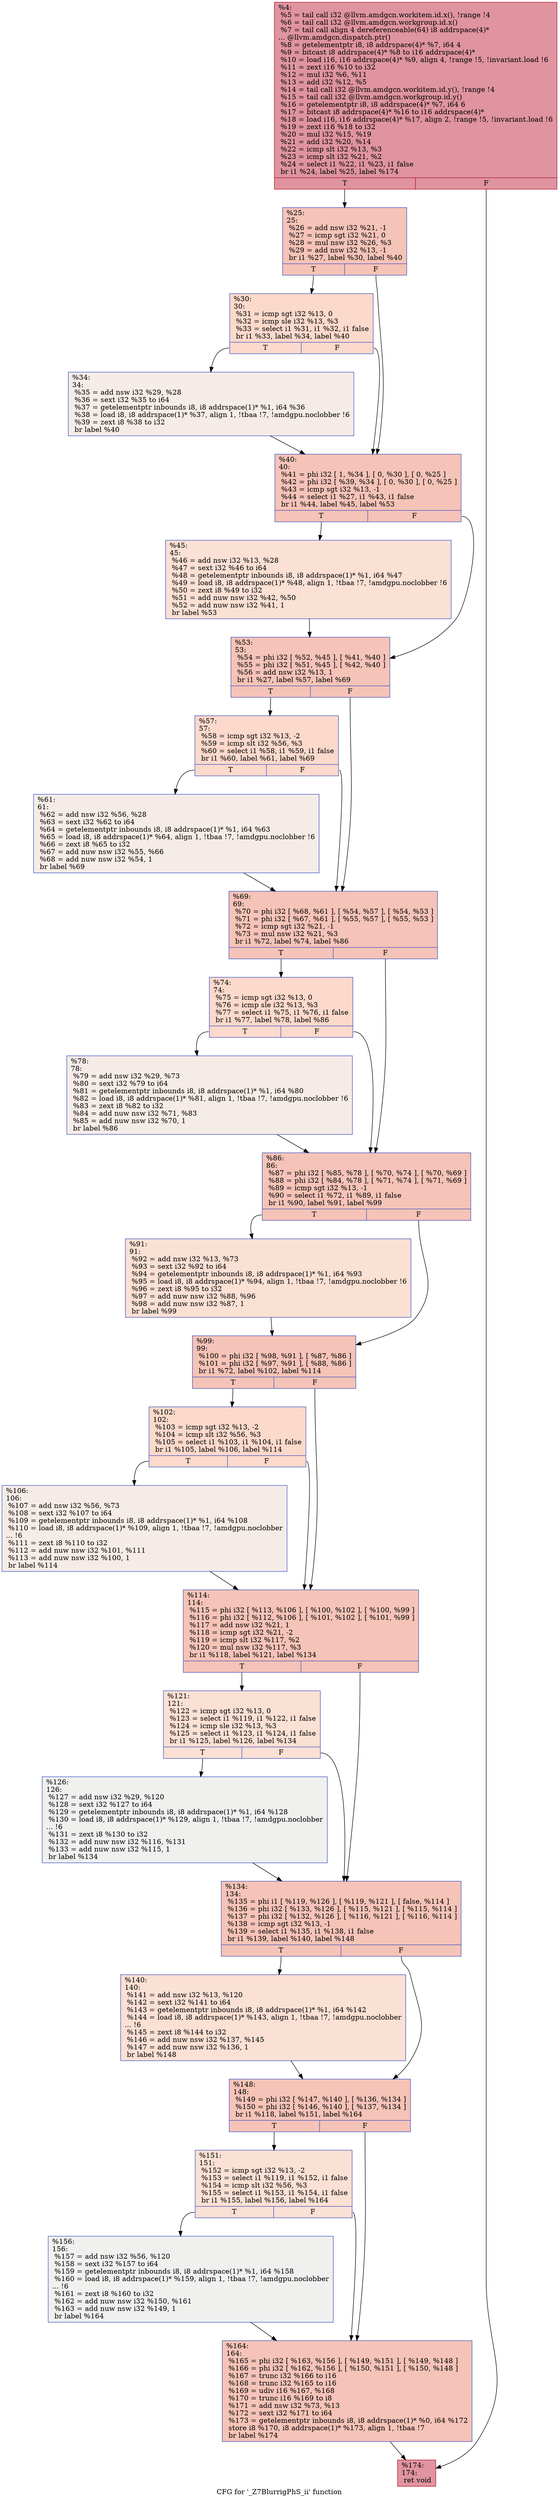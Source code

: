 digraph "CFG for '_Z7BlurrigPhS_ii' function" {
	label="CFG for '_Z7BlurrigPhS_ii' function";

	Node0x5297ed0 [shape=record,color="#b70d28ff", style=filled, fillcolor="#b70d2870",label="{%4:\l  %5 = tail call i32 @llvm.amdgcn.workitem.id.x(), !range !4\l  %6 = tail call i32 @llvm.amdgcn.workgroup.id.x()\l  %7 = tail call align 4 dereferenceable(64) i8 addrspace(4)*\l... @llvm.amdgcn.dispatch.ptr()\l  %8 = getelementptr i8, i8 addrspace(4)* %7, i64 4\l  %9 = bitcast i8 addrspace(4)* %8 to i16 addrspace(4)*\l  %10 = load i16, i16 addrspace(4)* %9, align 4, !range !5, !invariant.load !6\l  %11 = zext i16 %10 to i32\l  %12 = mul i32 %6, %11\l  %13 = add i32 %12, %5\l  %14 = tail call i32 @llvm.amdgcn.workitem.id.y(), !range !4\l  %15 = tail call i32 @llvm.amdgcn.workgroup.id.y()\l  %16 = getelementptr i8, i8 addrspace(4)* %7, i64 6\l  %17 = bitcast i8 addrspace(4)* %16 to i16 addrspace(4)*\l  %18 = load i16, i16 addrspace(4)* %17, align 2, !range !5, !invariant.load !6\l  %19 = zext i16 %18 to i32\l  %20 = mul i32 %15, %19\l  %21 = add i32 %20, %14\l  %22 = icmp slt i32 %13, %3\l  %23 = icmp slt i32 %21, %2\l  %24 = select i1 %22, i1 %23, i1 false\l  br i1 %24, label %25, label %174\l|{<s0>T|<s1>F}}"];
	Node0x5297ed0:s0 -> Node0x529b980;
	Node0x5297ed0:s1 -> Node0x529ba10;
	Node0x529b980 [shape=record,color="#3d50c3ff", style=filled, fillcolor="#e8765c70",label="{%25:\l25:                                               \l  %26 = add nsw i32 %21, -1\l  %27 = icmp sgt i32 %21, 0\l  %28 = mul nsw i32 %26, %3\l  %29 = add nsw i32 %13, -1\l  br i1 %27, label %30, label %40\l|{<s0>T|<s1>F}}"];
	Node0x529b980:s0 -> Node0x529bdf0;
	Node0x529b980:s1 -> Node0x529be40;
	Node0x529bdf0 [shape=record,color="#3d50c3ff", style=filled, fillcolor="#f7a88970",label="{%30:\l30:                                               \l  %31 = icmp sgt i32 %13, 0\l  %32 = icmp sle i32 %13, %3\l  %33 = select i1 %31, i1 %32, i1 false\l  br i1 %33, label %34, label %40\l|{<s0>T|<s1>F}}"];
	Node0x529bdf0:s0 -> Node0x529a890;
	Node0x529bdf0:s1 -> Node0x529be40;
	Node0x529a890 [shape=record,color="#3d50c3ff", style=filled, fillcolor="#ead5c970",label="{%34:\l34:                                               \l  %35 = add nsw i32 %29, %28\l  %36 = sext i32 %35 to i64\l  %37 = getelementptr inbounds i8, i8 addrspace(1)* %1, i64 %36\l  %38 = load i8, i8 addrspace(1)* %37, align 1, !tbaa !7, !amdgpu.noclobber !6\l  %39 = zext i8 %38 to i32\l  br label %40\l}"];
	Node0x529a890 -> Node0x529be40;
	Node0x529be40 [shape=record,color="#3d50c3ff", style=filled, fillcolor="#e8765c70",label="{%40:\l40:                                               \l  %41 = phi i32 [ 1, %34 ], [ 0, %30 ], [ 0, %25 ]\l  %42 = phi i32 [ %39, %34 ], [ 0, %30 ], [ 0, %25 ]\l  %43 = icmp sgt i32 %13, -1\l  %44 = select i1 %27, i1 %43, i1 false\l  br i1 %44, label %45, label %53\l|{<s0>T|<s1>F}}"];
	Node0x529be40:s0 -> Node0x529cae0;
	Node0x529be40:s1 -> Node0x529cb30;
	Node0x529cae0 [shape=record,color="#3d50c3ff", style=filled, fillcolor="#f7b99e70",label="{%45:\l45:                                               \l  %46 = add nsw i32 %13, %28\l  %47 = sext i32 %46 to i64\l  %48 = getelementptr inbounds i8, i8 addrspace(1)* %1, i64 %47\l  %49 = load i8, i8 addrspace(1)* %48, align 1, !tbaa !7, !amdgpu.noclobber !6\l  %50 = zext i8 %49 to i32\l  %51 = add nuw nsw i32 %42, %50\l  %52 = add nuw nsw i32 %41, 1\l  br label %53\l}"];
	Node0x529cae0 -> Node0x529cb30;
	Node0x529cb30 [shape=record,color="#3d50c3ff", style=filled, fillcolor="#e8765c70",label="{%53:\l53:                                               \l  %54 = phi i32 [ %52, %45 ], [ %41, %40 ]\l  %55 = phi i32 [ %51, %45 ], [ %42, %40 ]\l  %56 = add nsw i32 %13, 1\l  br i1 %27, label %57, label %69\l|{<s0>T|<s1>F}}"];
	Node0x529cb30:s0 -> Node0x529d880;
	Node0x529cb30:s1 -> Node0x529d8d0;
	Node0x529d880 [shape=record,color="#3d50c3ff", style=filled, fillcolor="#f7a88970",label="{%57:\l57:                                               \l  %58 = icmp sgt i32 %13, -2\l  %59 = icmp slt i32 %56, %3\l  %60 = select i1 %58, i1 %59, i1 false\l  br i1 %60, label %61, label %69\l|{<s0>T|<s1>F}}"];
	Node0x529d880:s0 -> Node0x529dc10;
	Node0x529d880:s1 -> Node0x529d8d0;
	Node0x529dc10 [shape=record,color="#3d50c3ff", style=filled, fillcolor="#ead5c970",label="{%61:\l61:                                               \l  %62 = add nsw i32 %56, %28\l  %63 = sext i32 %62 to i64\l  %64 = getelementptr inbounds i8, i8 addrspace(1)* %1, i64 %63\l  %65 = load i8, i8 addrspace(1)* %64, align 1, !tbaa !7, !amdgpu.noclobber !6\l  %66 = zext i8 %65 to i32\l  %67 = add nuw nsw i32 %55, %66\l  %68 = add nuw nsw i32 %54, 1\l  br label %69\l}"];
	Node0x529dc10 -> Node0x529d8d0;
	Node0x529d8d0 [shape=record,color="#3d50c3ff", style=filled, fillcolor="#e8765c70",label="{%69:\l69:                                               \l  %70 = phi i32 [ %68, %61 ], [ %54, %57 ], [ %54, %53 ]\l  %71 = phi i32 [ %67, %61 ], [ %55, %57 ], [ %55, %53 ]\l  %72 = icmp sgt i32 %21, -1\l  %73 = mul nsw i32 %21, %3\l  br i1 %72, label %74, label %86\l|{<s0>T|<s1>F}}"];
	Node0x529d8d0:s0 -> Node0x529e610;
	Node0x529d8d0:s1 -> Node0x529e660;
	Node0x529e610 [shape=record,color="#3d50c3ff", style=filled, fillcolor="#f7a88970",label="{%74:\l74:                                               \l  %75 = icmp sgt i32 %13, 0\l  %76 = icmp sle i32 %13, %3\l  %77 = select i1 %75, i1 %76, i1 false\l  br i1 %77, label %78, label %86\l|{<s0>T|<s1>F}}"];
	Node0x529e610:s0 -> Node0x529e970;
	Node0x529e610:s1 -> Node0x529e660;
	Node0x529e970 [shape=record,color="#3d50c3ff", style=filled, fillcolor="#ead5c970",label="{%78:\l78:                                               \l  %79 = add nsw i32 %29, %73\l  %80 = sext i32 %79 to i64\l  %81 = getelementptr inbounds i8, i8 addrspace(1)* %1, i64 %80\l  %82 = load i8, i8 addrspace(1)* %81, align 1, !tbaa !7, !amdgpu.noclobber !6\l  %83 = zext i8 %82 to i32\l  %84 = add nuw nsw i32 %71, %83\l  %85 = add nuw nsw i32 %70, 1\l  br label %86\l}"];
	Node0x529e970 -> Node0x529e660;
	Node0x529e660 [shape=record,color="#3d50c3ff", style=filled, fillcolor="#e8765c70",label="{%86:\l86:                                               \l  %87 = phi i32 [ %85, %78 ], [ %70, %74 ], [ %70, %69 ]\l  %88 = phi i32 [ %84, %78 ], [ %71, %74 ], [ %71, %69 ]\l  %89 = icmp sgt i32 %13, -1\l  %90 = select i1 %72, i1 %89, i1 false\l  br i1 %90, label %91, label %99\l|{<s0>T|<s1>F}}"];
	Node0x529e660:s0 -> Node0x529f160;
	Node0x529e660:s1 -> Node0x529f1b0;
	Node0x529f160 [shape=record,color="#3d50c3ff", style=filled, fillcolor="#f7b99e70",label="{%91:\l91:                                               \l  %92 = add nsw i32 %13, %73\l  %93 = sext i32 %92 to i64\l  %94 = getelementptr inbounds i8, i8 addrspace(1)* %1, i64 %93\l  %95 = load i8, i8 addrspace(1)* %94, align 1, !tbaa !7, !amdgpu.noclobber !6\l  %96 = zext i8 %95 to i32\l  %97 = add nuw nsw i32 %88, %96\l  %98 = add nuw nsw i32 %87, 1\l  br label %99\l}"];
	Node0x529f160 -> Node0x529f1b0;
	Node0x529f1b0 [shape=record,color="#3d50c3ff", style=filled, fillcolor="#e8765c70",label="{%99:\l99:                                               \l  %100 = phi i32 [ %98, %91 ], [ %87, %86 ]\l  %101 = phi i32 [ %97, %91 ], [ %88, %86 ]\l  br i1 %72, label %102, label %114\l|{<s0>T|<s1>F}}"];
	Node0x529f1b0:s0 -> Node0x529f860;
	Node0x529f1b0:s1 -> Node0x529f8b0;
	Node0x529f860 [shape=record,color="#3d50c3ff", style=filled, fillcolor="#f7a88970",label="{%102:\l102:                                              \l  %103 = icmp sgt i32 %13, -2\l  %104 = icmp slt i32 %56, %3\l  %105 = select i1 %103, i1 %104, i1 false\l  br i1 %105, label %106, label %114\l|{<s0>T|<s1>F}}"];
	Node0x529f860:s0 -> Node0x529fbc0;
	Node0x529f860:s1 -> Node0x529f8b0;
	Node0x529fbc0 [shape=record,color="#3d50c3ff", style=filled, fillcolor="#ead5c970",label="{%106:\l106:                                              \l  %107 = add nsw i32 %56, %73\l  %108 = sext i32 %107 to i64\l  %109 = getelementptr inbounds i8, i8 addrspace(1)* %1, i64 %108\l  %110 = load i8, i8 addrspace(1)* %109, align 1, !tbaa !7, !amdgpu.noclobber\l... !6\l  %111 = zext i8 %110 to i32\l  %112 = add nuw nsw i32 %101, %111\l  %113 = add nuw nsw i32 %100, 1\l  br label %114\l}"];
	Node0x529fbc0 -> Node0x529f8b0;
	Node0x529f8b0 [shape=record,color="#3d50c3ff", style=filled, fillcolor="#e8765c70",label="{%114:\l114:                                              \l  %115 = phi i32 [ %113, %106 ], [ %100, %102 ], [ %100, %99 ]\l  %116 = phi i32 [ %112, %106 ], [ %101, %102 ], [ %101, %99 ]\l  %117 = add nsw i32 %21, 1\l  %118 = icmp sgt i32 %21, -2\l  %119 = icmp slt i32 %117, %2\l  %120 = mul nsw i32 %117, %3\l  br i1 %118, label %121, label %134\l|{<s0>T|<s1>F}}"];
	Node0x529f8b0:s0 -> Node0x52a04b0;
	Node0x529f8b0:s1 -> Node0x52a0500;
	Node0x52a04b0 [shape=record,color="#3d50c3ff", style=filled, fillcolor="#f7b99e70",label="{%121:\l121:                                              \l  %122 = icmp sgt i32 %13, 0\l  %123 = select i1 %119, i1 %122, i1 false\l  %124 = icmp sle i32 %13, %3\l  %125 = select i1 %123, i1 %124, i1 false\l  br i1 %125, label %126, label %134\l|{<s0>T|<s1>F}}"];
	Node0x52a04b0:s0 -> Node0x52a08c0;
	Node0x52a04b0:s1 -> Node0x52a0500;
	Node0x52a08c0 [shape=record,color="#3d50c3ff", style=filled, fillcolor="#dedcdb70",label="{%126:\l126:                                              \l  %127 = add nsw i32 %29, %120\l  %128 = sext i32 %127 to i64\l  %129 = getelementptr inbounds i8, i8 addrspace(1)* %1, i64 %128\l  %130 = load i8, i8 addrspace(1)* %129, align 1, !tbaa !7, !amdgpu.noclobber\l... !6\l  %131 = zext i8 %130 to i32\l  %132 = add nuw nsw i32 %116, %131\l  %133 = add nuw nsw i32 %115, 1\l  br label %134\l}"];
	Node0x52a08c0 -> Node0x52a0500;
	Node0x52a0500 [shape=record,color="#3d50c3ff", style=filled, fillcolor="#e8765c70",label="{%134:\l134:                                              \l  %135 = phi i1 [ %119, %126 ], [ %119, %121 ], [ false, %114 ]\l  %136 = phi i32 [ %133, %126 ], [ %115, %121 ], [ %115, %114 ]\l  %137 = phi i32 [ %132, %126 ], [ %116, %121 ], [ %116, %114 ]\l  %138 = icmp sgt i32 %13, -1\l  %139 = select i1 %135, i1 %138, i1 false\l  br i1 %139, label %140, label %148\l|{<s0>T|<s1>F}}"];
	Node0x52a0500:s0 -> Node0x52a15b0;
	Node0x52a0500:s1 -> Node0x52a1600;
	Node0x52a15b0 [shape=record,color="#3d50c3ff", style=filled, fillcolor="#f7b99e70",label="{%140:\l140:                                              \l  %141 = add nsw i32 %13, %120\l  %142 = sext i32 %141 to i64\l  %143 = getelementptr inbounds i8, i8 addrspace(1)* %1, i64 %142\l  %144 = load i8, i8 addrspace(1)* %143, align 1, !tbaa !7, !amdgpu.noclobber\l... !6\l  %145 = zext i8 %144 to i32\l  %146 = add nuw nsw i32 %137, %145\l  %147 = add nuw nsw i32 %136, 1\l  br label %148\l}"];
	Node0x52a15b0 -> Node0x52a1600;
	Node0x52a1600 [shape=record,color="#3d50c3ff", style=filled, fillcolor="#e8765c70",label="{%148:\l148:                                              \l  %149 = phi i32 [ %147, %140 ], [ %136, %134 ]\l  %150 = phi i32 [ %146, %140 ], [ %137, %134 ]\l  br i1 %118, label %151, label %164\l|{<s0>T|<s1>F}}"];
	Node0x52a1600:s0 -> Node0x52a1cb0;
	Node0x52a1600:s1 -> Node0x52a1d00;
	Node0x52a1cb0 [shape=record,color="#3d50c3ff", style=filled, fillcolor="#f7b99e70",label="{%151:\l151:                                              \l  %152 = icmp sgt i32 %13, -2\l  %153 = select i1 %119, i1 %152, i1 false\l  %154 = icmp slt i32 %56, %3\l  %155 = select i1 %153, i1 %154, i1 false\l  br i1 %155, label %156, label %164\l|{<s0>T|<s1>F}}"];
	Node0x52a1cb0:s0 -> Node0x52a20c0;
	Node0x52a1cb0:s1 -> Node0x52a1d00;
	Node0x52a20c0 [shape=record,color="#3d50c3ff", style=filled, fillcolor="#dedcdb70",label="{%156:\l156:                                              \l  %157 = add nsw i32 %56, %120\l  %158 = sext i32 %157 to i64\l  %159 = getelementptr inbounds i8, i8 addrspace(1)* %1, i64 %158\l  %160 = load i8, i8 addrspace(1)* %159, align 1, !tbaa !7, !amdgpu.noclobber\l... !6\l  %161 = zext i8 %160 to i32\l  %162 = add nuw nsw i32 %150, %161\l  %163 = add nuw nsw i32 %149, 1\l  br label %164\l}"];
	Node0x52a20c0 -> Node0x52a1d00;
	Node0x52a1d00 [shape=record,color="#3d50c3ff", style=filled, fillcolor="#e8765c70",label="{%164:\l164:                                              \l  %165 = phi i32 [ %163, %156 ], [ %149, %151 ], [ %149, %148 ]\l  %166 = phi i32 [ %162, %156 ], [ %150, %151 ], [ %150, %148 ]\l  %167 = trunc i32 %166 to i16\l  %168 = trunc i32 %165 to i16\l  %169 = udiv i16 %167, %168\l  %170 = trunc i16 %169 to i8\l  %171 = add nsw i32 %73, %13\l  %172 = sext i32 %171 to i64\l  %173 = getelementptr inbounds i8, i8 addrspace(1)* %0, i64 %172\l  store i8 %170, i8 addrspace(1)* %173, align 1, !tbaa !7\l  br label %174\l}"];
	Node0x52a1d00 -> Node0x529ba10;
	Node0x529ba10 [shape=record,color="#b70d28ff", style=filled, fillcolor="#b70d2870",label="{%174:\l174:                                              \l  ret void\l}"];
}

